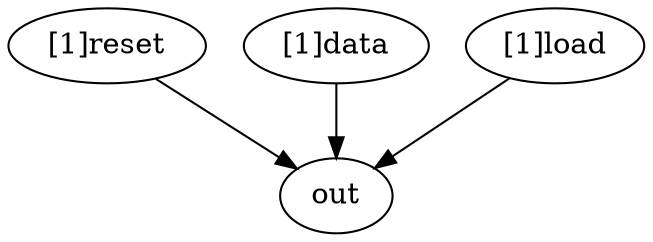 strict digraph "" {
	"[1]reset"	[complexity=1,
		importance=1.99999918436,
		rank=1.99999918436];
	out	[complexity=0,
		importance=0.454545232098,
		rank=0.0];
	"[1]reset" -> out;
	"[1]data"	[complexity=8,
		importance=1.99999918436,
		rank=0.249999898045];
	"[1]data" -> out;
	"[1]load"	[complexity=1,
		importance=1.54545395226,
		rank=1.54545395226];
	"[1]load" -> out;
}

